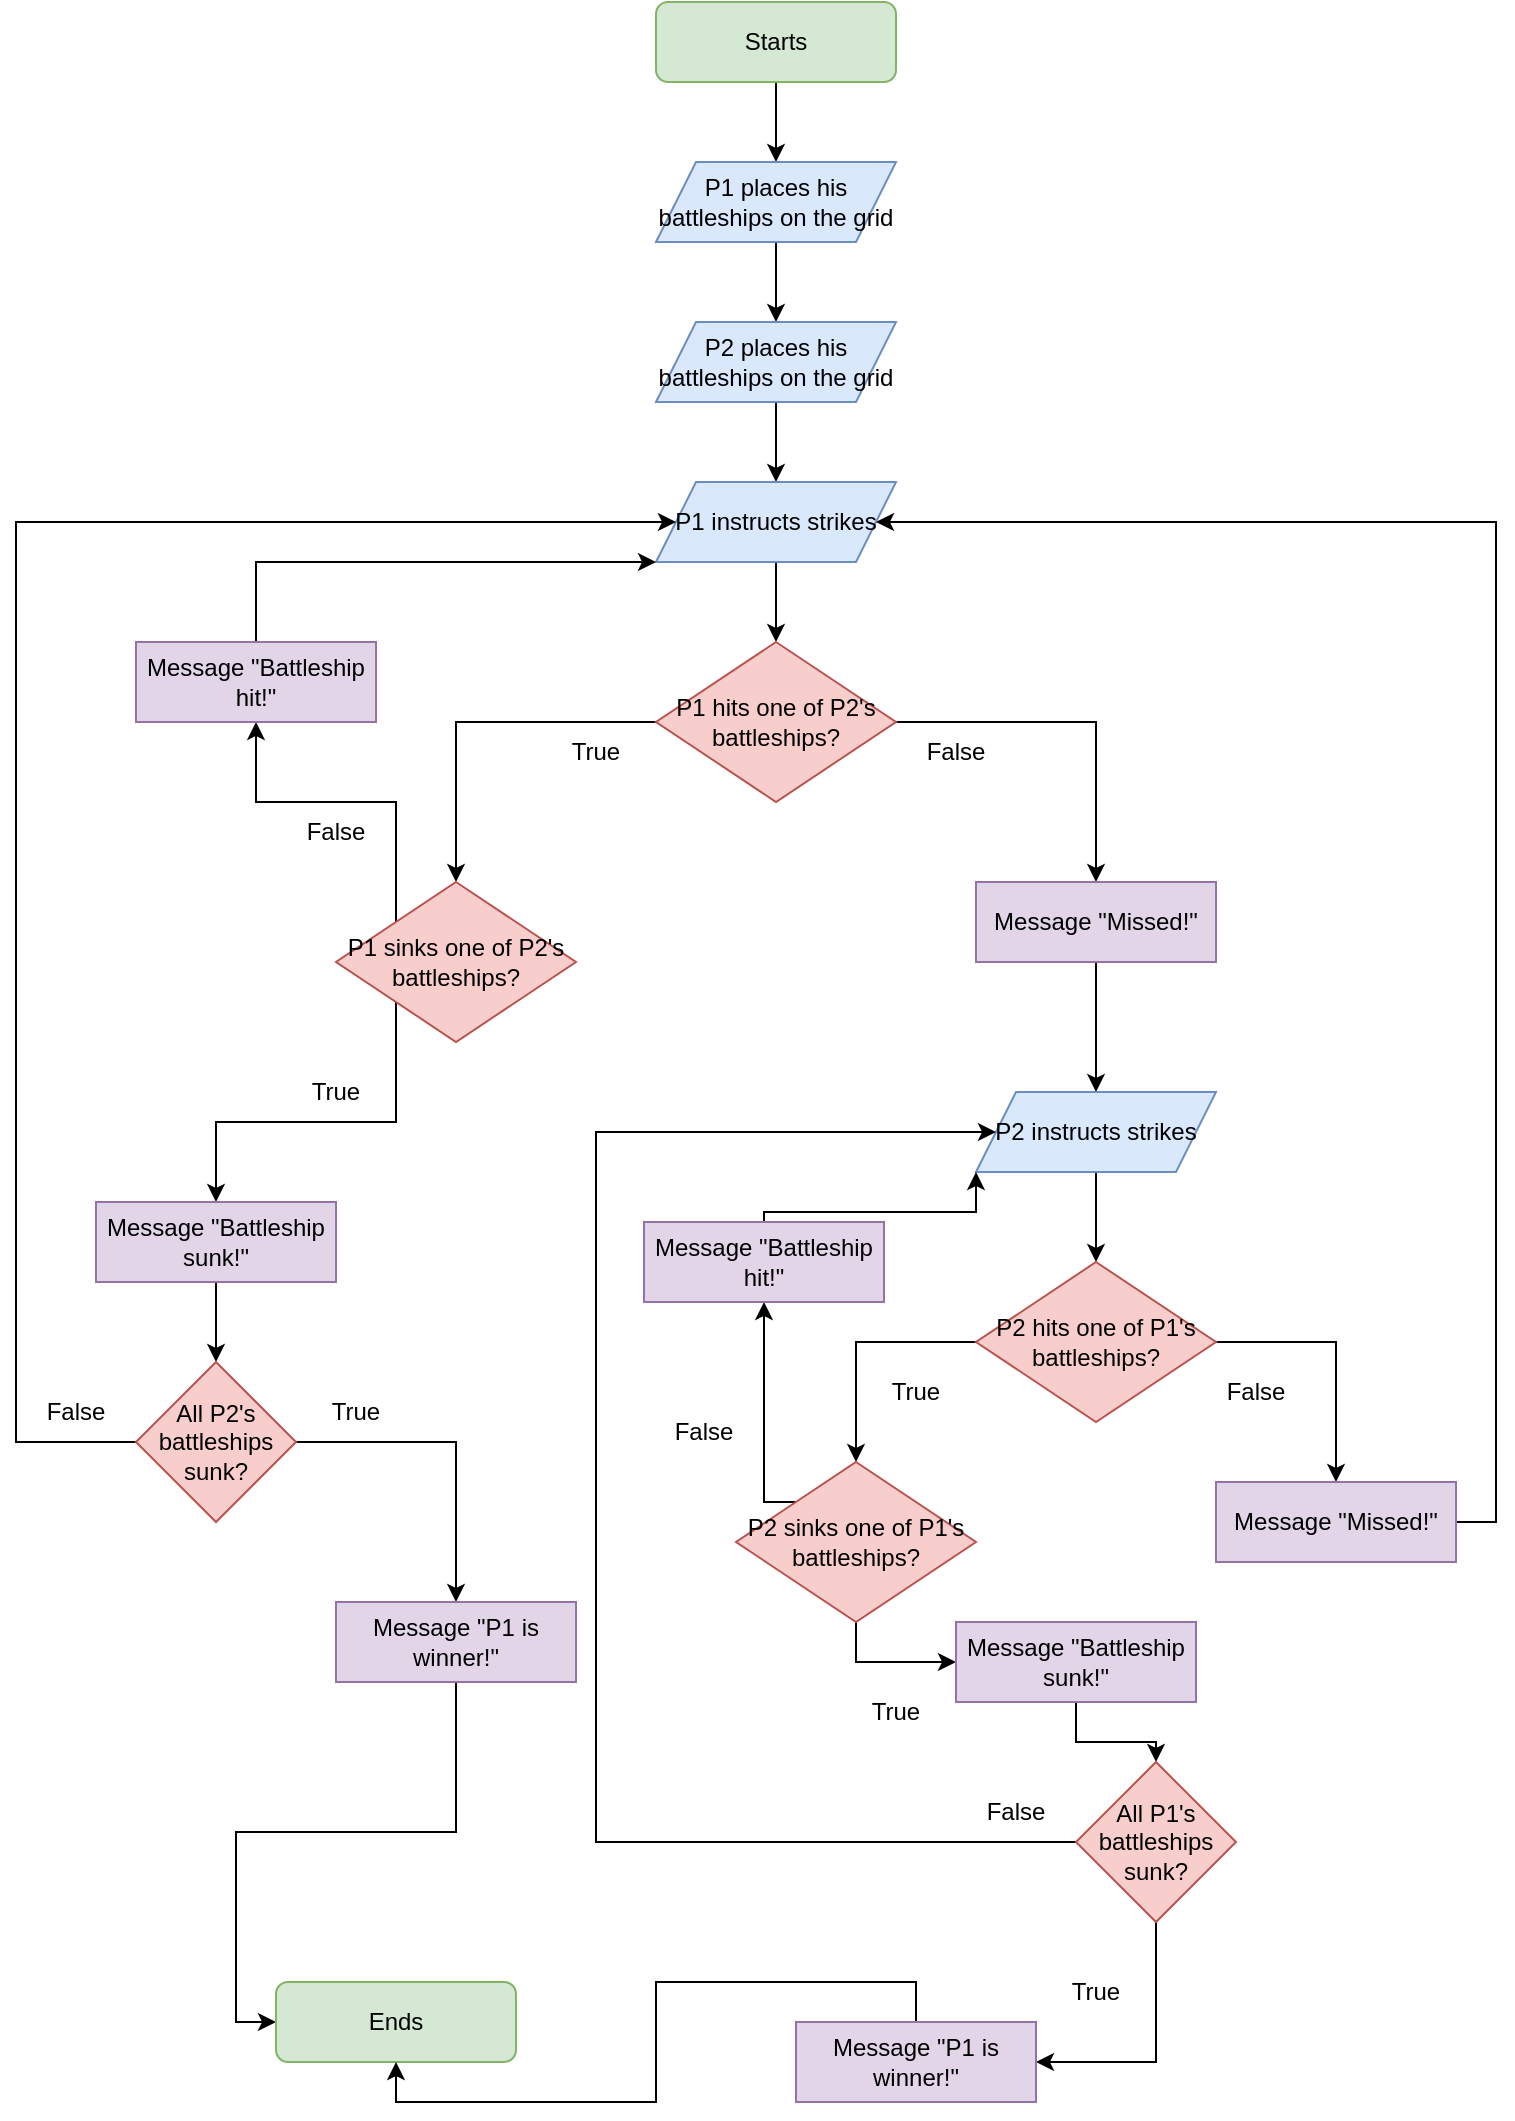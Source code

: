 <mxfile version="16.6.2" type="github">
  <diagram id="cik4pUAZ0DND3USEiahB" name="Page-1">
    <mxGraphModel dx="946" dy="499" grid="1" gridSize="10" guides="1" tooltips="1" connect="1" arrows="1" fold="1" page="1" pageScale="1" pageWidth="827" pageHeight="1169" math="0" shadow="0">
      <root>
        <mxCell id="0" />
        <mxCell id="1" parent="0" />
        <mxCell id="Z9-XJ0bZTqutM6zoiM_b-13" style="edgeStyle=orthogonalEdgeStyle;rounded=0;orthogonalLoop=1;jettySize=auto;html=1;exitX=0.5;exitY=1;exitDx=0;exitDy=0;entryX=0.5;entryY=0;entryDx=0;entryDy=0;" parent="1" source="Z9-XJ0bZTqutM6zoiM_b-1" target="Z9-XJ0bZTqutM6zoiM_b-3" edge="1">
          <mxGeometry relative="1" as="geometry" />
        </mxCell>
        <mxCell id="Z9-XJ0bZTqutM6zoiM_b-1" value="Starts" style="rounded=1;whiteSpace=wrap;html=1;fillColor=#d5e8d4;strokeColor=#82b366;" parent="1" vertex="1">
          <mxGeometry x="360" y="40" width="120" height="40" as="geometry" />
        </mxCell>
        <mxCell id="Z9-XJ0bZTqutM6zoiM_b-14" style="edgeStyle=orthogonalEdgeStyle;rounded=0;orthogonalLoop=1;jettySize=auto;html=1;exitX=0.5;exitY=1;exitDx=0;exitDy=0;entryX=0.5;entryY=0;entryDx=0;entryDy=0;" parent="1" source="Z9-XJ0bZTqutM6zoiM_b-3" target="Z9-XJ0bZTqutM6zoiM_b-4" edge="1">
          <mxGeometry relative="1" as="geometry" />
        </mxCell>
        <mxCell id="Z9-XJ0bZTqutM6zoiM_b-3" value="P1 places his battleships on the grid" style="shape=parallelogram;perimeter=parallelogramPerimeter;whiteSpace=wrap;html=1;fixedSize=1;fillColor=#dae8fc;strokeColor=#6c8ebf;" parent="1" vertex="1">
          <mxGeometry x="360" y="120" width="120" height="40" as="geometry" />
        </mxCell>
        <mxCell id="Z9-XJ0bZTqutM6zoiM_b-15" style="edgeStyle=orthogonalEdgeStyle;rounded=0;orthogonalLoop=1;jettySize=auto;html=1;exitX=0.5;exitY=1;exitDx=0;exitDy=0;entryX=0.5;entryY=0;entryDx=0;entryDy=0;" parent="1" source="Z9-XJ0bZTqutM6zoiM_b-4" target="Z9-XJ0bZTqutM6zoiM_b-5" edge="1">
          <mxGeometry relative="1" as="geometry" />
        </mxCell>
        <mxCell id="Z9-XJ0bZTqutM6zoiM_b-4" value="P2 places his battleships on the grid" style="shape=parallelogram;perimeter=parallelogramPerimeter;whiteSpace=wrap;html=1;fixedSize=1;fillColor=#dae8fc;strokeColor=#6c8ebf;" parent="1" vertex="1">
          <mxGeometry x="360" y="200" width="120" height="40" as="geometry" />
        </mxCell>
        <mxCell id="Z9-XJ0bZTqutM6zoiM_b-16" style="edgeStyle=orthogonalEdgeStyle;rounded=0;orthogonalLoop=1;jettySize=auto;html=1;exitX=0.5;exitY=1;exitDx=0;exitDy=0;entryX=0.5;entryY=0;entryDx=0;entryDy=0;" parent="1" source="Z9-XJ0bZTqutM6zoiM_b-5" target="Z9-XJ0bZTqutM6zoiM_b-6" edge="1">
          <mxGeometry relative="1" as="geometry" />
        </mxCell>
        <mxCell id="Z9-XJ0bZTqutM6zoiM_b-5" value="P1 instructs strikes" style="shape=parallelogram;perimeter=parallelogramPerimeter;whiteSpace=wrap;html=1;fixedSize=1;fillColor=#dae8fc;strokeColor=#6c8ebf;" parent="1" vertex="1">
          <mxGeometry x="360" y="280" width="120" height="40" as="geometry" />
        </mxCell>
        <mxCell id="Z9-XJ0bZTqutM6zoiM_b-11" style="edgeStyle=orthogonalEdgeStyle;rounded=0;orthogonalLoop=1;jettySize=auto;html=1;exitX=0;exitY=0.5;exitDx=0;exitDy=0;" parent="1" source="Z9-XJ0bZTqutM6zoiM_b-6" target="Z9-XJ0bZTqutM6zoiM_b-7" edge="1">
          <mxGeometry relative="1" as="geometry" />
        </mxCell>
        <mxCell id="Z9-XJ0bZTqutM6zoiM_b-42" style="edgeStyle=orthogonalEdgeStyle;rounded=0;orthogonalLoop=1;jettySize=auto;html=1;exitX=1;exitY=0.5;exitDx=0;exitDy=0;entryX=0.5;entryY=0;entryDx=0;entryDy=0;" parent="1" source="Z9-XJ0bZTqutM6zoiM_b-6" target="Z9-XJ0bZTqutM6zoiM_b-41" edge="1">
          <mxGeometry relative="1" as="geometry" />
        </mxCell>
        <mxCell id="Z9-XJ0bZTqutM6zoiM_b-6" value="P1 hits one of P2&#39;s battleships?" style="rhombus;whiteSpace=wrap;html=1;fillColor=#f8cecc;strokeColor=#b85450;" parent="1" vertex="1">
          <mxGeometry x="360" y="360" width="120" height="80" as="geometry" />
        </mxCell>
        <mxCell id="Z9-XJ0bZTqutM6zoiM_b-18" style="edgeStyle=orthogonalEdgeStyle;rounded=0;orthogonalLoop=1;jettySize=auto;html=1;exitX=0;exitY=1;exitDx=0;exitDy=0;entryX=0.5;entryY=0;entryDx=0;entryDy=0;" parent="1" source="Z9-XJ0bZTqutM6zoiM_b-7" target="Z9-XJ0bZTqutM6zoiM_b-10" edge="1">
          <mxGeometry relative="1" as="geometry" />
        </mxCell>
        <mxCell id="Z9-XJ0bZTqutM6zoiM_b-37" style="edgeStyle=orthogonalEdgeStyle;rounded=0;orthogonalLoop=1;jettySize=auto;html=1;exitX=0;exitY=0;exitDx=0;exitDy=0;entryX=0.5;entryY=1;entryDx=0;entryDy=0;" parent="1" source="Z9-XJ0bZTqutM6zoiM_b-7" target="Z9-XJ0bZTqutM6zoiM_b-9" edge="1">
          <mxGeometry relative="1" as="geometry" />
        </mxCell>
        <mxCell id="Z9-XJ0bZTqutM6zoiM_b-7" value="P1 sinks one of P2&#39;s battleships?" style="rhombus;whiteSpace=wrap;html=1;fillColor=#f8cecc;strokeColor=#b85450;" parent="1" vertex="1">
          <mxGeometry x="200" y="480" width="120" height="80" as="geometry" />
        </mxCell>
        <mxCell id="Z9-XJ0bZTqutM6zoiM_b-38" style="edgeStyle=orthogonalEdgeStyle;rounded=0;orthogonalLoop=1;jettySize=auto;html=1;exitX=0.5;exitY=0;exitDx=0;exitDy=0;entryX=0;entryY=1;entryDx=0;entryDy=0;" parent="1" source="Z9-XJ0bZTqutM6zoiM_b-9" target="Z9-XJ0bZTqutM6zoiM_b-5" edge="1">
          <mxGeometry relative="1" as="geometry">
            <Array as="points">
              <mxPoint x="160" y="320" />
            </Array>
          </mxGeometry>
        </mxCell>
        <mxCell id="Z9-XJ0bZTqutM6zoiM_b-9" value="Message &quot;Battleship hit!&quot;" style="rounded=0;whiteSpace=wrap;html=1;fillColor=#e1d5e7;strokeColor=#9673a6;" parent="1" vertex="1">
          <mxGeometry x="100" y="360" width="120" height="40" as="geometry" />
        </mxCell>
        <mxCell id="Z9-XJ0bZTqutM6zoiM_b-23" style="edgeStyle=orthogonalEdgeStyle;rounded=0;orthogonalLoop=1;jettySize=auto;html=1;exitX=0.5;exitY=1;exitDx=0;exitDy=0;entryX=0.5;entryY=0;entryDx=0;entryDy=0;" parent="1" source="Z9-XJ0bZTqutM6zoiM_b-10" target="Z9-XJ0bZTqutM6zoiM_b-22" edge="1">
          <mxGeometry relative="1" as="geometry" />
        </mxCell>
        <mxCell id="Z9-XJ0bZTqutM6zoiM_b-10" value="Message &quot;Battleship sunk!&quot;" style="rounded=0;whiteSpace=wrap;html=1;fillColor=#e1d5e7;strokeColor=#9673a6;" parent="1" vertex="1">
          <mxGeometry x="80" y="640" width="120" height="40" as="geometry" />
        </mxCell>
        <mxCell id="Z9-XJ0bZTqutM6zoiM_b-12" value="True" style="text;html=1;strokeColor=none;fillColor=none;align=center;verticalAlign=middle;whiteSpace=wrap;rounded=0;" parent="1" vertex="1">
          <mxGeometry x="300" y="400" width="60" height="30" as="geometry" />
        </mxCell>
        <mxCell id="Z9-XJ0bZTqutM6zoiM_b-19" value="True" style="text;html=1;strokeColor=none;fillColor=none;align=center;verticalAlign=middle;whiteSpace=wrap;rounded=0;" parent="1" vertex="1">
          <mxGeometry x="170" y="570" width="60" height="30" as="geometry" />
        </mxCell>
        <mxCell id="Z9-XJ0bZTqutM6zoiM_b-26" style="edgeStyle=orthogonalEdgeStyle;rounded=0;orthogonalLoop=1;jettySize=auto;html=1;entryX=0.5;entryY=0;entryDx=0;entryDy=0;" parent="1" source="Z9-XJ0bZTqutM6zoiM_b-22" target="Z9-XJ0bZTqutM6zoiM_b-24" edge="1">
          <mxGeometry relative="1" as="geometry" />
        </mxCell>
        <mxCell id="Z9-XJ0bZTqutM6zoiM_b-29" style="edgeStyle=orthogonalEdgeStyle;rounded=0;orthogonalLoop=1;jettySize=auto;html=1;exitX=0;exitY=0.5;exitDx=0;exitDy=0;entryX=0;entryY=0.5;entryDx=0;entryDy=0;" parent="1" source="Z9-XJ0bZTqutM6zoiM_b-22" target="Z9-XJ0bZTqutM6zoiM_b-5" edge="1">
          <mxGeometry relative="1" as="geometry">
            <Array as="points">
              <mxPoint x="40" y="760" />
              <mxPoint x="40" y="300" />
            </Array>
          </mxGeometry>
        </mxCell>
        <mxCell id="Z9-XJ0bZTqutM6zoiM_b-22" value="All P2&#39;s battleships sunk?" style="rhombus;whiteSpace=wrap;html=1;fillColor=#f8cecc;strokeColor=#b85450;" parent="1" vertex="1">
          <mxGeometry x="100" y="720" width="80" height="80" as="geometry" />
        </mxCell>
        <mxCell id="Z9-XJ0bZTqutM6zoiM_b-27" style="edgeStyle=orthogonalEdgeStyle;rounded=0;orthogonalLoop=1;jettySize=auto;html=1;exitX=0.5;exitY=1;exitDx=0;exitDy=0;entryX=0;entryY=0.5;entryDx=0;entryDy=0;" parent="1" source="Z9-XJ0bZTqutM6zoiM_b-24" target="Z9-XJ0bZTqutM6zoiM_b-25" edge="1">
          <mxGeometry relative="1" as="geometry" />
        </mxCell>
        <mxCell id="Z9-XJ0bZTqutM6zoiM_b-24" value="Message &quot;P1 is winner!&quot;" style="rounded=0;whiteSpace=wrap;html=1;fillColor=#e1d5e7;strokeColor=#9673a6;" parent="1" vertex="1">
          <mxGeometry x="200" y="840" width="120" height="40" as="geometry" />
        </mxCell>
        <mxCell id="Z9-XJ0bZTqutM6zoiM_b-25" value="Ends" style="rounded=1;whiteSpace=wrap;html=1;fillColor=#d5e8d4;strokeColor=#82b366;" parent="1" vertex="1">
          <mxGeometry x="170" y="1030" width="120" height="40" as="geometry" />
        </mxCell>
        <mxCell id="Z9-XJ0bZTqutM6zoiM_b-28" value="True" style="text;html=1;strokeColor=none;fillColor=none;align=center;verticalAlign=middle;whiteSpace=wrap;rounded=0;" parent="1" vertex="1">
          <mxGeometry x="180" y="730" width="60" height="30" as="geometry" />
        </mxCell>
        <mxCell id="Z9-XJ0bZTqutM6zoiM_b-30" value="False" style="text;html=1;strokeColor=none;fillColor=none;align=center;verticalAlign=middle;whiteSpace=wrap;rounded=0;" parent="1" vertex="1">
          <mxGeometry x="40" y="730" width="60" height="30" as="geometry" />
        </mxCell>
        <mxCell id="Z9-XJ0bZTqutM6zoiM_b-35" value="False" style="text;html=1;strokeColor=none;fillColor=none;align=center;verticalAlign=middle;whiteSpace=wrap;rounded=0;" parent="1" vertex="1">
          <mxGeometry x="170" y="440" width="60" height="30" as="geometry" />
        </mxCell>
        <mxCell id="w-NMiRwozyTj5YcVV4Kx-2" style="edgeStyle=orthogonalEdgeStyle;rounded=0;orthogonalLoop=1;jettySize=auto;html=1;exitX=0.5;exitY=1;exitDx=0;exitDy=0;entryX=0.5;entryY=0;entryDx=0;entryDy=0;" edge="1" parent="1" source="Z9-XJ0bZTqutM6zoiM_b-41" target="w-NMiRwozyTj5YcVV4Kx-1">
          <mxGeometry relative="1" as="geometry" />
        </mxCell>
        <mxCell id="Z9-XJ0bZTqutM6zoiM_b-41" value="Message &quot;Missed!&quot;" style="rounded=0;whiteSpace=wrap;html=1;fillColor=#e1d5e7;strokeColor=#9673a6;" parent="1" vertex="1">
          <mxGeometry x="520" y="480" width="120" height="40" as="geometry" />
        </mxCell>
        <mxCell id="Z9-XJ0bZTqutM6zoiM_b-43" value="False" style="text;html=1;strokeColor=none;fillColor=none;align=center;verticalAlign=middle;whiteSpace=wrap;rounded=0;" parent="1" vertex="1">
          <mxGeometry x="480" y="400" width="60" height="30" as="geometry" />
        </mxCell>
        <mxCell id="w-NMiRwozyTj5YcVV4Kx-4" style="edgeStyle=orthogonalEdgeStyle;rounded=0;orthogonalLoop=1;jettySize=auto;html=1;exitX=0.5;exitY=1;exitDx=0;exitDy=0;entryX=0.5;entryY=0;entryDx=0;entryDy=0;" edge="1" parent="1" source="w-NMiRwozyTj5YcVV4Kx-1" target="w-NMiRwozyTj5YcVV4Kx-3">
          <mxGeometry relative="1" as="geometry" />
        </mxCell>
        <mxCell id="w-NMiRwozyTj5YcVV4Kx-1" value="P2 instructs strikes" style="shape=parallelogram;perimeter=parallelogramPerimeter;whiteSpace=wrap;html=1;fixedSize=1;fillColor=#dae8fc;strokeColor=#6c8ebf;" vertex="1" parent="1">
          <mxGeometry x="520" y="585" width="120" height="40" as="geometry" />
        </mxCell>
        <mxCell id="w-NMiRwozyTj5YcVV4Kx-6" style="edgeStyle=orthogonalEdgeStyle;rounded=0;orthogonalLoop=1;jettySize=auto;html=1;exitX=0;exitY=0.5;exitDx=0;exitDy=0;entryX=0.5;entryY=0;entryDx=0;entryDy=0;" edge="1" parent="1" source="w-NMiRwozyTj5YcVV4Kx-3" target="w-NMiRwozyTj5YcVV4Kx-5">
          <mxGeometry relative="1" as="geometry" />
        </mxCell>
        <mxCell id="w-NMiRwozyTj5YcVV4Kx-9" style="edgeStyle=orthogonalEdgeStyle;rounded=0;orthogonalLoop=1;jettySize=auto;html=1;exitX=1;exitY=0.5;exitDx=0;exitDy=0;entryX=0.5;entryY=0;entryDx=0;entryDy=0;" edge="1" parent="1" source="w-NMiRwozyTj5YcVV4Kx-3" target="w-NMiRwozyTj5YcVV4Kx-8">
          <mxGeometry relative="1" as="geometry" />
        </mxCell>
        <mxCell id="w-NMiRwozyTj5YcVV4Kx-3" value="P2 hits one of P1&#39;s battleships?" style="rhombus;whiteSpace=wrap;html=1;fillColor=#f8cecc;strokeColor=#b85450;" vertex="1" parent="1">
          <mxGeometry x="520" y="670" width="120" height="80" as="geometry" />
        </mxCell>
        <mxCell id="w-NMiRwozyTj5YcVV4Kx-12" style="edgeStyle=orthogonalEdgeStyle;rounded=0;orthogonalLoop=1;jettySize=auto;html=1;exitX=0.5;exitY=1;exitDx=0;exitDy=0;entryX=0;entryY=0.5;entryDx=0;entryDy=0;" edge="1" parent="1" source="w-NMiRwozyTj5YcVV4Kx-5" target="w-NMiRwozyTj5YcVV4Kx-11">
          <mxGeometry relative="1" as="geometry" />
        </mxCell>
        <mxCell id="w-NMiRwozyTj5YcVV4Kx-27" style="edgeStyle=orthogonalEdgeStyle;rounded=0;orthogonalLoop=1;jettySize=auto;html=1;exitX=0;exitY=0;exitDx=0;exitDy=0;entryX=0.5;entryY=1;entryDx=0;entryDy=0;" edge="1" parent="1" source="w-NMiRwozyTj5YcVV4Kx-5" target="w-NMiRwozyTj5YcVV4Kx-26">
          <mxGeometry relative="1" as="geometry">
            <Array as="points">
              <mxPoint x="414" y="790" />
            </Array>
          </mxGeometry>
        </mxCell>
        <mxCell id="w-NMiRwozyTj5YcVV4Kx-5" value="P2 sinks one of P1&#39;s battleships?" style="rhombus;whiteSpace=wrap;html=1;fillColor=#f8cecc;strokeColor=#b85450;" vertex="1" parent="1">
          <mxGeometry x="400" y="770" width="120" height="80" as="geometry" />
        </mxCell>
        <mxCell id="w-NMiRwozyTj5YcVV4Kx-7" value="True" style="text;html=1;strokeColor=none;fillColor=none;align=center;verticalAlign=middle;whiteSpace=wrap;rounded=0;" vertex="1" parent="1">
          <mxGeometry x="460" y="720" width="60" height="30" as="geometry" />
        </mxCell>
        <mxCell id="w-NMiRwozyTj5YcVV4Kx-23" style="edgeStyle=orthogonalEdgeStyle;rounded=0;orthogonalLoop=1;jettySize=auto;html=1;exitX=1;exitY=0.5;exitDx=0;exitDy=0;entryX=1;entryY=0.5;entryDx=0;entryDy=0;" edge="1" parent="1" source="w-NMiRwozyTj5YcVV4Kx-8" target="Z9-XJ0bZTqutM6zoiM_b-5">
          <mxGeometry relative="1" as="geometry">
            <Array as="points">
              <mxPoint x="780" y="800" />
              <mxPoint x="780" y="300" />
            </Array>
          </mxGeometry>
        </mxCell>
        <mxCell id="w-NMiRwozyTj5YcVV4Kx-8" value="Message &quot;Missed!&quot;" style="rounded=0;whiteSpace=wrap;html=1;fillColor=#e1d5e7;strokeColor=#9673a6;" vertex="1" parent="1">
          <mxGeometry x="640" y="780" width="120" height="40" as="geometry" />
        </mxCell>
        <mxCell id="w-NMiRwozyTj5YcVV4Kx-10" value="False" style="text;html=1;strokeColor=none;fillColor=none;align=center;verticalAlign=middle;whiteSpace=wrap;rounded=0;" vertex="1" parent="1">
          <mxGeometry x="630" y="720" width="60" height="30" as="geometry" />
        </mxCell>
        <mxCell id="w-NMiRwozyTj5YcVV4Kx-14" style="edgeStyle=orthogonalEdgeStyle;rounded=0;orthogonalLoop=1;jettySize=auto;html=1;exitX=0.5;exitY=1;exitDx=0;exitDy=0;" edge="1" parent="1" source="w-NMiRwozyTj5YcVV4Kx-11" target="w-NMiRwozyTj5YcVV4Kx-13">
          <mxGeometry relative="1" as="geometry" />
        </mxCell>
        <mxCell id="w-NMiRwozyTj5YcVV4Kx-11" value="Message &quot;Battleship sunk!&quot;" style="rounded=0;whiteSpace=wrap;html=1;fillColor=#e1d5e7;strokeColor=#9673a6;" vertex="1" parent="1">
          <mxGeometry x="510" y="850" width="120" height="40" as="geometry" />
        </mxCell>
        <mxCell id="w-NMiRwozyTj5YcVV4Kx-16" style="edgeStyle=orthogonalEdgeStyle;rounded=0;orthogonalLoop=1;jettySize=auto;html=1;exitX=0.5;exitY=1;exitDx=0;exitDy=0;entryX=1;entryY=0.5;entryDx=0;entryDy=0;" edge="1" parent="1" source="w-NMiRwozyTj5YcVV4Kx-13" target="w-NMiRwozyTj5YcVV4Kx-15">
          <mxGeometry relative="1" as="geometry" />
        </mxCell>
        <mxCell id="w-NMiRwozyTj5YcVV4Kx-20" style="edgeStyle=orthogonalEdgeStyle;rounded=0;orthogonalLoop=1;jettySize=auto;html=1;exitX=0;exitY=0.5;exitDx=0;exitDy=0;entryX=0;entryY=0.5;entryDx=0;entryDy=0;startArrow=none;" edge="1" parent="1" source="w-NMiRwozyTj5YcVV4Kx-13" target="w-NMiRwozyTj5YcVV4Kx-1">
          <mxGeometry relative="1" as="geometry">
            <mxPoint x="370" y="600" as="targetPoint" />
            <Array as="points">
              <mxPoint x="330" y="960" />
              <mxPoint x="330" y="605" />
            </Array>
          </mxGeometry>
        </mxCell>
        <mxCell id="w-NMiRwozyTj5YcVV4Kx-13" value="All P1&#39;s battleships sunk?" style="rhombus;whiteSpace=wrap;html=1;fillColor=#f8cecc;strokeColor=#b85450;" vertex="1" parent="1">
          <mxGeometry x="570" y="920" width="80" height="80" as="geometry" />
        </mxCell>
        <mxCell id="w-NMiRwozyTj5YcVV4Kx-18" style="edgeStyle=orthogonalEdgeStyle;rounded=0;orthogonalLoop=1;jettySize=auto;html=1;exitX=0.5;exitY=0;exitDx=0;exitDy=0;entryX=0.5;entryY=1;entryDx=0;entryDy=0;" edge="1" parent="1" source="w-NMiRwozyTj5YcVV4Kx-15" target="Z9-XJ0bZTqutM6zoiM_b-25">
          <mxGeometry relative="1" as="geometry" />
        </mxCell>
        <mxCell id="w-NMiRwozyTj5YcVV4Kx-15" value="Message &quot;P1 is winner!&quot;" style="rounded=0;whiteSpace=wrap;html=1;fillColor=#e1d5e7;strokeColor=#9673a6;" vertex="1" parent="1">
          <mxGeometry x="430" y="1050" width="120" height="40" as="geometry" />
        </mxCell>
        <mxCell id="w-NMiRwozyTj5YcVV4Kx-17" value="True" style="text;html=1;strokeColor=none;fillColor=none;align=center;verticalAlign=middle;whiteSpace=wrap;rounded=0;" vertex="1" parent="1">
          <mxGeometry x="550" y="1020" width="60" height="30" as="geometry" />
        </mxCell>
        <mxCell id="w-NMiRwozyTj5YcVV4Kx-21" value="False" style="text;html=1;strokeColor=none;fillColor=none;align=center;verticalAlign=middle;whiteSpace=wrap;rounded=0;" vertex="1" parent="1">
          <mxGeometry x="510" y="930" width="60" height="30" as="geometry" />
        </mxCell>
        <mxCell id="w-NMiRwozyTj5YcVV4Kx-25" value="True" style="text;html=1;strokeColor=none;fillColor=none;align=center;verticalAlign=middle;whiteSpace=wrap;rounded=0;" vertex="1" parent="1">
          <mxGeometry x="450" y="880" width="60" height="30" as="geometry" />
        </mxCell>
        <mxCell id="w-NMiRwozyTj5YcVV4Kx-28" style="edgeStyle=orthogonalEdgeStyle;rounded=0;orthogonalLoop=1;jettySize=auto;html=1;exitX=0.5;exitY=0;exitDx=0;exitDy=0;entryX=0;entryY=1;entryDx=0;entryDy=0;" edge="1" parent="1" source="w-NMiRwozyTj5YcVV4Kx-26" target="w-NMiRwozyTj5YcVV4Kx-1">
          <mxGeometry relative="1" as="geometry">
            <Array as="points">
              <mxPoint x="414" y="645" />
              <mxPoint x="520" y="645" />
            </Array>
          </mxGeometry>
        </mxCell>
        <mxCell id="w-NMiRwozyTj5YcVV4Kx-26" value="Message &quot;Battleship hit!&quot;" style="rounded=0;whiteSpace=wrap;html=1;fillColor=#e1d5e7;strokeColor=#9673a6;" vertex="1" parent="1">
          <mxGeometry x="354" y="650" width="120" height="40" as="geometry" />
        </mxCell>
        <mxCell id="w-NMiRwozyTj5YcVV4Kx-29" value="False" style="text;html=1;strokeColor=none;fillColor=none;align=center;verticalAlign=middle;whiteSpace=wrap;rounded=0;" vertex="1" parent="1">
          <mxGeometry x="354" y="740" width="60" height="30" as="geometry" />
        </mxCell>
      </root>
    </mxGraphModel>
  </diagram>
</mxfile>
